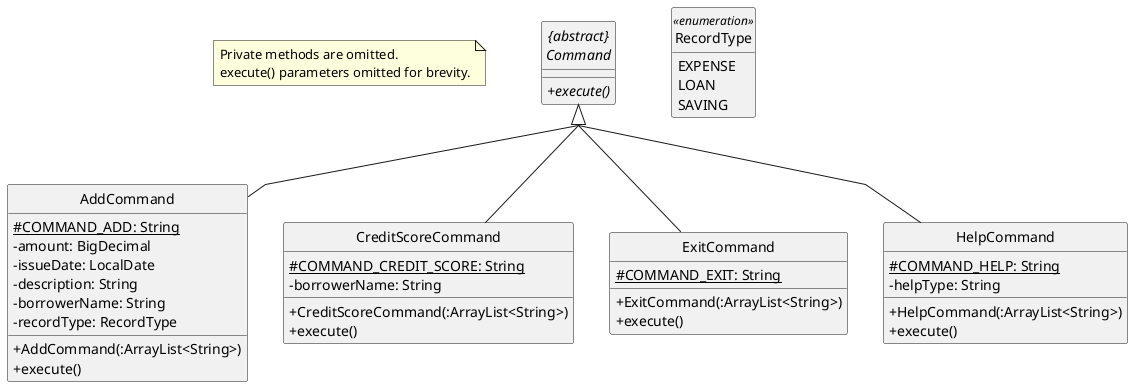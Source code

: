 @startuml
skinparam classAttributeIconSize 0
hide circle

note "Private methods are omitted.\nexecute() parameters omitted for brevity." as N1

abstract class "{abstract}\nCommand" as Command {
    {abstract} +execute()
}

enum RecordType <<enumeration>> {
    EXPENSE
    LOAN
    SAVING
}

class AddCommand {
    {static} #COMMAND_ADD: String
    -amount: BigDecimal
    -issueDate: LocalDate
    -description: String
    -borrowerName: String
    -recordType: RecordType
    +AddCommand(:ArrayList<String>)
    +execute()
}

class CreditScoreCommand {
    {static} #COMMAND_CREDIT_SCORE: String
    -borrowerName: String
    +CreditScoreCommand(:ArrayList<String>)
    +execute()
}

class ExitCommand {
    {static} #COMMAND_EXIT: String
    +ExitCommand(:ArrayList<String>)
    +execute()
}

class HelpCommand {
    {static} #COMMAND_HELP: String
    -helpType: String
    +HelpCommand(:ArrayList<String>)
    +execute()
}

skinparam linetype polyline
skinparam groupInheritance 3

Command <|-- AddCommand
Command <|-- CreditScoreCommand
Command <|-- ExitCommand
Command <|-- HelpCommand

hide RecordType empty members

@enduml